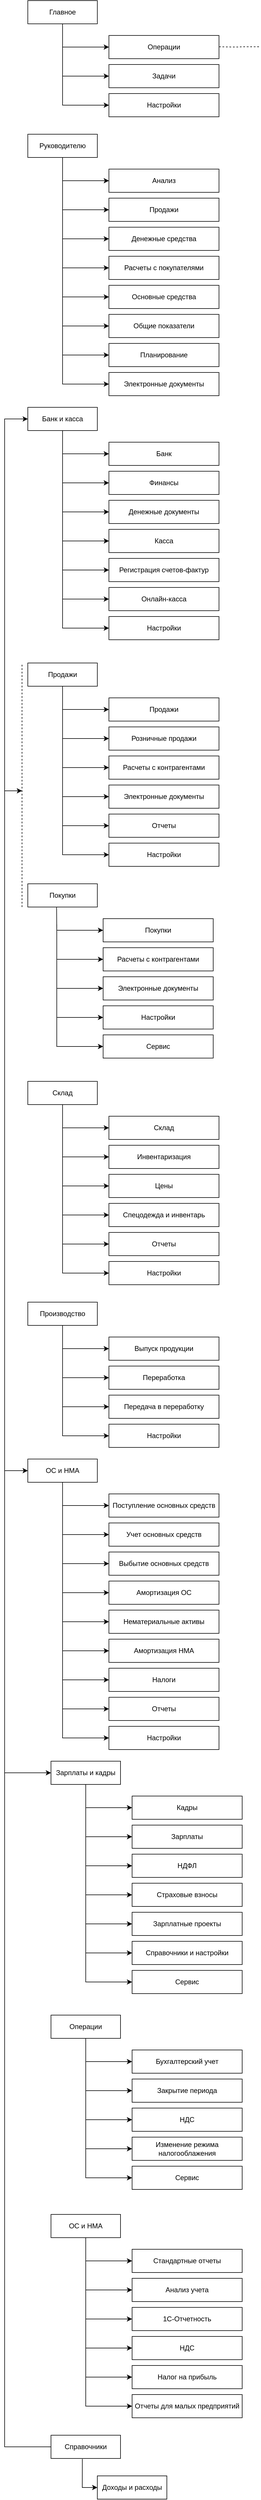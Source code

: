 <mxfile version="18.1.3" type="github"><diagram id="8ZkqR9EWuFqyNYvqK0VV" name="Page-1"><mxGraphModel dx="2249" dy="780" grid="1" gridSize="10" guides="1" tooltips="1" connect="1" arrows="1" fold="1" page="1" pageScale="1" pageWidth="827" pageHeight="1169" background="none" math="0" shadow="0"><root><mxCell id="0"/><mxCell id="1" parent="0"/><mxCell id="O_YKN4MGbLcvjd-okBJ1-4" value="Главное" style="rounded=0;whiteSpace=wrap;html=1;" vertex="1" parent="1"><mxGeometry x="40" y="40" width="120" height="40" as="geometry"/></mxCell><mxCell id="O_YKN4MGbLcvjd-okBJ1-5" value="Операции" style="rounded=0;whiteSpace=wrap;html=1;" vertex="1" parent="1"><mxGeometry x="180" y="100" width="190" height="40" as="geometry"/></mxCell><mxCell id="O_YKN4MGbLcvjd-okBJ1-6" value="" style="endArrow=classic;html=1;rounded=0;exitX=0.5;exitY=1;exitDx=0;exitDy=0;entryX=0;entryY=0.5;entryDx=0;entryDy=0;" edge="1" parent="1" source="O_YKN4MGbLcvjd-okBJ1-4" target="O_YKN4MGbLcvjd-okBJ1-5"><mxGeometry width="50" height="50" relative="1" as="geometry"><mxPoint x="60" y="150" as="sourcePoint"/><mxPoint x="110" y="100" as="targetPoint"/><Array as="points"><mxPoint x="100" y="120"/></Array></mxGeometry></mxCell><mxCell id="O_YKN4MGbLcvjd-okBJ1-7" value="Задачи" style="rounded=0;whiteSpace=wrap;html=1;" vertex="1" parent="1"><mxGeometry x="180" y="150" width="190" height="40" as="geometry"/></mxCell><mxCell id="O_YKN4MGbLcvjd-okBJ1-8" value="" style="endArrow=classic;html=1;rounded=0;entryX=0;entryY=0.5;entryDx=0;entryDy=0;" edge="1" parent="1" target="O_YKN4MGbLcvjd-okBJ1-7"><mxGeometry width="50" height="50" relative="1" as="geometry"><mxPoint x="100" y="110" as="sourcePoint"/><mxPoint x="110" y="150" as="targetPoint"/><Array as="points"><mxPoint x="100" y="170"/></Array></mxGeometry></mxCell><mxCell id="O_YKN4MGbLcvjd-okBJ1-11" value="Настройки" style="rounded=0;whiteSpace=wrap;html=1;" vertex="1" parent="1"><mxGeometry x="180" y="200" width="190" height="40" as="geometry"/></mxCell><mxCell id="O_YKN4MGbLcvjd-okBJ1-12" value="" style="endArrow=classic;html=1;rounded=0;entryX=0;entryY=0.5;entryDx=0;entryDy=0;" edge="1" parent="1" target="O_YKN4MGbLcvjd-okBJ1-11"><mxGeometry width="50" height="50" relative="1" as="geometry"><mxPoint x="100" y="170" as="sourcePoint"/><mxPoint x="110" y="210" as="targetPoint"/><Array as="points"><mxPoint x="100" y="220"/></Array></mxGeometry></mxCell><mxCell id="O_YKN4MGbLcvjd-okBJ1-31" value="Руководителю" style="rounded=0;whiteSpace=wrap;html=1;" vertex="1" parent="1"><mxGeometry x="40" y="270" width="120" height="40" as="geometry"/></mxCell><mxCell id="O_YKN4MGbLcvjd-okBJ1-32" value="Анализ" style="rounded=0;whiteSpace=wrap;html=1;" vertex="1" parent="1"><mxGeometry x="180" y="330" width="190" height="40" as="geometry"/></mxCell><mxCell id="O_YKN4MGbLcvjd-okBJ1-33" value="" style="endArrow=classic;html=1;rounded=0;exitX=0.5;exitY=1;exitDx=0;exitDy=0;entryX=0;entryY=0.5;entryDx=0;entryDy=0;" edge="1" parent="1" source="O_YKN4MGbLcvjd-okBJ1-31" target="O_YKN4MGbLcvjd-okBJ1-32"><mxGeometry width="50" height="50" relative="1" as="geometry"><mxPoint x="60" y="380" as="sourcePoint"/><mxPoint x="110" y="330" as="targetPoint"/><Array as="points"><mxPoint x="100" y="350"/></Array></mxGeometry></mxCell><mxCell id="O_YKN4MGbLcvjd-okBJ1-34" value="Продажи" style="rounded=0;whiteSpace=wrap;html=1;" vertex="1" parent="1"><mxGeometry x="180" y="380" width="190" height="40" as="geometry"/></mxCell><mxCell id="O_YKN4MGbLcvjd-okBJ1-35" value="" style="endArrow=classic;html=1;rounded=0;entryX=0;entryY=0.5;entryDx=0;entryDy=0;" edge="1" parent="1" target="O_YKN4MGbLcvjd-okBJ1-34"><mxGeometry width="50" height="50" relative="1" as="geometry"><mxPoint x="100" y="340" as="sourcePoint"/><mxPoint x="110" y="380" as="targetPoint"/><Array as="points"><mxPoint x="100" y="400"/></Array></mxGeometry></mxCell><mxCell id="O_YKN4MGbLcvjd-okBJ1-36" value="Денежные средства" style="rounded=0;whiteSpace=wrap;html=1;" vertex="1" parent="1"><mxGeometry x="180" y="430" width="190" height="40" as="geometry"/></mxCell><mxCell id="O_YKN4MGbLcvjd-okBJ1-37" value="" style="endArrow=classic;html=1;rounded=0;entryX=0;entryY=0.5;entryDx=0;entryDy=0;" edge="1" parent="1" target="O_YKN4MGbLcvjd-okBJ1-36"><mxGeometry width="50" height="50" relative="1" as="geometry"><mxPoint x="100" y="400" as="sourcePoint"/><mxPoint x="110" y="440" as="targetPoint"/><Array as="points"><mxPoint x="100" y="450"/></Array></mxGeometry></mxCell><mxCell id="O_YKN4MGbLcvjd-okBJ1-38" value="Расчеты с покупателями" style="rounded=0;whiteSpace=wrap;html=1;" vertex="1" parent="1"><mxGeometry x="180" y="480" width="190" height="40" as="geometry"/></mxCell><mxCell id="O_YKN4MGbLcvjd-okBJ1-39" value="" style="endArrow=classic;html=1;rounded=0;entryX=0;entryY=0.5;entryDx=0;entryDy=0;" edge="1" parent="1" target="O_YKN4MGbLcvjd-okBJ1-38"><mxGeometry width="50" height="50" relative="1" as="geometry"><mxPoint x="100" y="450" as="sourcePoint"/><mxPoint x="110" y="490" as="targetPoint"/><Array as="points"><mxPoint x="100" y="500"/></Array></mxGeometry></mxCell><mxCell id="O_YKN4MGbLcvjd-okBJ1-40" value="Основные средства" style="rounded=0;whiteSpace=wrap;html=1;" vertex="1" parent="1"><mxGeometry x="180" y="530" width="190" height="40" as="geometry"/></mxCell><mxCell id="O_YKN4MGbLcvjd-okBJ1-41" value="" style="endArrow=classic;html=1;rounded=0;entryX=0;entryY=0.5;entryDx=0;entryDy=0;" edge="1" parent="1" target="O_YKN4MGbLcvjd-okBJ1-40"><mxGeometry width="50" height="50" relative="1" as="geometry"><mxPoint x="100" y="500" as="sourcePoint"/><mxPoint x="110" y="540" as="targetPoint"/><Array as="points"><mxPoint x="100" y="550"/></Array></mxGeometry></mxCell><mxCell id="O_YKN4MGbLcvjd-okBJ1-42" value="Общие показатели" style="rounded=0;whiteSpace=wrap;html=1;" vertex="1" parent="1"><mxGeometry x="180" y="580" width="190" height="40" as="geometry"/></mxCell><mxCell id="O_YKN4MGbLcvjd-okBJ1-43" value="" style="endArrow=classic;html=1;rounded=0;entryX=0;entryY=0.5;entryDx=0;entryDy=0;" edge="1" parent="1" target="O_YKN4MGbLcvjd-okBJ1-42"><mxGeometry width="50" height="50" relative="1" as="geometry"><mxPoint x="100" y="550" as="sourcePoint"/><mxPoint x="110" y="590" as="targetPoint"/><Array as="points"><mxPoint x="100" y="600"/></Array></mxGeometry></mxCell><mxCell id="O_YKN4MGbLcvjd-okBJ1-45" value="Планирование" style="rounded=0;whiteSpace=wrap;html=1;" vertex="1" parent="1"><mxGeometry x="180" y="630" width="190" height="40" as="geometry"/></mxCell><mxCell id="O_YKN4MGbLcvjd-okBJ1-46" value="" style="endArrow=classic;html=1;rounded=0;entryX=0;entryY=0.5;entryDx=0;entryDy=0;" edge="1" parent="1" target="O_YKN4MGbLcvjd-okBJ1-45"><mxGeometry width="50" height="50" relative="1" as="geometry"><mxPoint x="100" y="600" as="sourcePoint"/><mxPoint x="110" y="640" as="targetPoint"/><Array as="points"><mxPoint x="100" y="650"/></Array></mxGeometry></mxCell><mxCell id="O_YKN4MGbLcvjd-okBJ1-47" value="Электронные документы" style="rounded=0;whiteSpace=wrap;html=1;" vertex="1" parent="1"><mxGeometry x="180" y="680" width="190" height="40" as="geometry"/></mxCell><mxCell id="O_YKN4MGbLcvjd-okBJ1-48" value="" style="endArrow=classic;html=1;rounded=0;entryX=0;entryY=0.5;entryDx=0;entryDy=0;" edge="1" parent="1" target="O_YKN4MGbLcvjd-okBJ1-47"><mxGeometry width="50" height="50" relative="1" as="geometry"><mxPoint x="100" y="650" as="sourcePoint"/><mxPoint x="110" y="690" as="targetPoint"/><Array as="points"><mxPoint x="100" y="700"/></Array></mxGeometry></mxCell><mxCell id="O_YKN4MGbLcvjd-okBJ1-49" value="Банк и касса" style="rounded=0;whiteSpace=wrap;html=1;" vertex="1" parent="1"><mxGeometry x="40" y="740" width="120" height="40" as="geometry"/></mxCell><mxCell id="O_YKN4MGbLcvjd-okBJ1-50" value="Банк" style="rounded=0;whiteSpace=wrap;html=1;" vertex="1" parent="1"><mxGeometry x="180" y="800" width="190" height="40" as="geometry"/></mxCell><mxCell id="O_YKN4MGbLcvjd-okBJ1-51" value="" style="endArrow=classic;html=1;rounded=0;exitX=0.5;exitY=1;exitDx=0;exitDy=0;entryX=0;entryY=0.5;entryDx=0;entryDy=0;" edge="1" parent="1" source="O_YKN4MGbLcvjd-okBJ1-49" target="O_YKN4MGbLcvjd-okBJ1-50"><mxGeometry width="50" height="50" relative="1" as="geometry"><mxPoint x="60" y="850" as="sourcePoint"/><mxPoint x="110" y="800" as="targetPoint"/><Array as="points"><mxPoint x="100" y="820"/></Array></mxGeometry></mxCell><mxCell id="O_YKN4MGbLcvjd-okBJ1-52" value="Финансы" style="rounded=0;whiteSpace=wrap;html=1;" vertex="1" parent="1"><mxGeometry x="180" y="850" width="190" height="40" as="geometry"/></mxCell><mxCell id="O_YKN4MGbLcvjd-okBJ1-53" value="" style="endArrow=classic;html=1;rounded=0;entryX=0;entryY=0.5;entryDx=0;entryDy=0;" edge="1" parent="1" target="O_YKN4MGbLcvjd-okBJ1-52"><mxGeometry width="50" height="50" relative="1" as="geometry"><mxPoint x="100" y="810" as="sourcePoint"/><mxPoint x="110" y="850" as="targetPoint"/><Array as="points"><mxPoint x="100" y="870"/></Array></mxGeometry></mxCell><mxCell id="O_YKN4MGbLcvjd-okBJ1-54" value="Денежные документы" style="rounded=0;whiteSpace=wrap;html=1;" vertex="1" parent="1"><mxGeometry x="180" y="900" width="190" height="40" as="geometry"/></mxCell><mxCell id="O_YKN4MGbLcvjd-okBJ1-55" value="" style="endArrow=classic;html=1;rounded=0;entryX=0;entryY=0.5;entryDx=0;entryDy=0;" edge="1" parent="1" target="O_YKN4MGbLcvjd-okBJ1-54"><mxGeometry width="50" height="50" relative="1" as="geometry"><mxPoint x="100" y="870" as="sourcePoint"/><mxPoint x="110" y="910" as="targetPoint"/><Array as="points"><mxPoint x="100" y="920"/></Array></mxGeometry></mxCell><mxCell id="O_YKN4MGbLcvjd-okBJ1-56" value="Касса" style="rounded=0;whiteSpace=wrap;html=1;" vertex="1" parent="1"><mxGeometry x="180" y="950" width="190" height="40" as="geometry"/></mxCell><mxCell id="O_YKN4MGbLcvjd-okBJ1-57" value="" style="endArrow=classic;html=1;rounded=0;entryX=0;entryY=0.5;entryDx=0;entryDy=0;" edge="1" parent="1" target="O_YKN4MGbLcvjd-okBJ1-56"><mxGeometry width="50" height="50" relative="1" as="geometry"><mxPoint x="100" y="920" as="sourcePoint"/><mxPoint x="110" y="960" as="targetPoint"/><Array as="points"><mxPoint x="100" y="970"/></Array></mxGeometry></mxCell><mxCell id="O_YKN4MGbLcvjd-okBJ1-58" value="Регистрация счетов-фактур" style="rounded=0;whiteSpace=wrap;html=1;" vertex="1" parent="1"><mxGeometry x="180" y="1000" width="190" height="40" as="geometry"/></mxCell><mxCell id="O_YKN4MGbLcvjd-okBJ1-59" value="" style="endArrow=classic;html=1;rounded=0;entryX=0;entryY=0.5;entryDx=0;entryDy=0;" edge="1" parent="1" target="O_YKN4MGbLcvjd-okBJ1-58"><mxGeometry width="50" height="50" relative="1" as="geometry"><mxPoint x="100" y="970" as="sourcePoint"/><mxPoint x="110" y="1010" as="targetPoint"/><Array as="points"><mxPoint x="100" y="1020"/></Array></mxGeometry></mxCell><mxCell id="O_YKN4MGbLcvjd-okBJ1-60" value="Онлайн-касса" style="rounded=0;whiteSpace=wrap;html=1;" vertex="1" parent="1"><mxGeometry x="180" y="1050" width="190" height="40" as="geometry"/></mxCell><mxCell id="O_YKN4MGbLcvjd-okBJ1-61" value="" style="endArrow=classic;html=1;rounded=0;entryX=0;entryY=0.5;entryDx=0;entryDy=0;" edge="1" parent="1" target="O_YKN4MGbLcvjd-okBJ1-60"><mxGeometry width="50" height="50" relative="1" as="geometry"><mxPoint x="100" y="1020" as="sourcePoint"/><mxPoint x="110" y="1060" as="targetPoint"/><Array as="points"><mxPoint x="100" y="1070"/></Array></mxGeometry></mxCell><mxCell id="O_YKN4MGbLcvjd-okBJ1-62" value="Настройки" style="rounded=0;whiteSpace=wrap;html=1;" vertex="1" parent="1"><mxGeometry x="180" y="1100" width="190" height="40" as="geometry"/></mxCell><mxCell id="O_YKN4MGbLcvjd-okBJ1-63" value="" style="endArrow=classic;html=1;rounded=0;entryX=0;entryY=0.5;entryDx=0;entryDy=0;" edge="1" parent="1" target="O_YKN4MGbLcvjd-okBJ1-62"><mxGeometry width="50" height="50" relative="1" as="geometry"><mxPoint x="100" y="1070" as="sourcePoint"/><mxPoint x="110" y="1110" as="targetPoint"/><Array as="points"><mxPoint x="100" y="1120"/></Array></mxGeometry></mxCell><mxCell id="O_YKN4MGbLcvjd-okBJ1-64" value="Продажи" style="rounded=0;whiteSpace=wrap;html=1;" vertex="1" parent="1"><mxGeometry x="40" y="1180" width="120" height="40" as="geometry"/></mxCell><mxCell id="O_YKN4MGbLcvjd-okBJ1-65" value="Продажи" style="rounded=0;whiteSpace=wrap;html=1;" vertex="1" parent="1"><mxGeometry x="180" y="1240" width="190" height="40" as="geometry"/></mxCell><mxCell id="O_YKN4MGbLcvjd-okBJ1-66" value="" style="endArrow=classic;html=1;rounded=0;exitX=0.5;exitY=1;exitDx=0;exitDy=0;entryX=0;entryY=0.5;entryDx=0;entryDy=0;" edge="1" parent="1" source="O_YKN4MGbLcvjd-okBJ1-64" target="O_YKN4MGbLcvjd-okBJ1-65"><mxGeometry width="50" height="50" relative="1" as="geometry"><mxPoint x="80" y="1290" as="sourcePoint"/><mxPoint x="130" y="1240" as="targetPoint"/><Array as="points"><mxPoint x="100" y="1260"/></Array></mxGeometry></mxCell><mxCell id="O_YKN4MGbLcvjd-okBJ1-67" value="Розничные продажи" style="rounded=0;whiteSpace=wrap;html=1;" vertex="1" parent="1"><mxGeometry x="180" y="1290" width="190" height="40" as="geometry"/></mxCell><mxCell id="O_YKN4MGbLcvjd-okBJ1-68" value="" style="endArrow=classic;html=1;rounded=0;entryX=0;entryY=0.5;entryDx=0;entryDy=0;" edge="1" parent="1" target="O_YKN4MGbLcvjd-okBJ1-67"><mxGeometry width="50" height="50" relative="1" as="geometry"><mxPoint x="100" y="1250" as="sourcePoint"/><mxPoint x="110" y="1290" as="targetPoint"/><Array as="points"><mxPoint x="100" y="1310"/></Array></mxGeometry></mxCell><mxCell id="O_YKN4MGbLcvjd-okBJ1-69" value="Расчеты с контрагентами" style="rounded=0;whiteSpace=wrap;html=1;" vertex="1" parent="1"><mxGeometry x="180" y="1340" width="190" height="40" as="geometry"/></mxCell><mxCell id="O_YKN4MGbLcvjd-okBJ1-70" value="" style="endArrow=classic;html=1;rounded=0;entryX=0;entryY=0.5;entryDx=0;entryDy=0;" edge="1" parent="1" target="O_YKN4MGbLcvjd-okBJ1-69"><mxGeometry width="50" height="50" relative="1" as="geometry"><mxPoint x="100" y="1310" as="sourcePoint"/><mxPoint x="110" y="1350" as="targetPoint"/><Array as="points"><mxPoint x="100" y="1360"/></Array></mxGeometry></mxCell><mxCell id="O_YKN4MGbLcvjd-okBJ1-71" value="Электронные документы" style="rounded=0;whiteSpace=wrap;html=1;" vertex="1" parent="1"><mxGeometry x="180" y="1390" width="190" height="40" as="geometry"/></mxCell><mxCell id="O_YKN4MGbLcvjd-okBJ1-72" value="" style="endArrow=classic;html=1;rounded=0;entryX=0;entryY=0.5;entryDx=0;entryDy=0;" edge="1" parent="1" target="O_YKN4MGbLcvjd-okBJ1-71"><mxGeometry width="50" height="50" relative="1" as="geometry"><mxPoint x="100" y="1360" as="sourcePoint"/><mxPoint x="110" y="1400" as="targetPoint"/><Array as="points"><mxPoint x="100" y="1410"/></Array></mxGeometry></mxCell><mxCell id="O_YKN4MGbLcvjd-okBJ1-73" value="Отчеты" style="rounded=0;whiteSpace=wrap;html=1;" vertex="1" parent="1"><mxGeometry x="180" y="1440" width="190" height="40" as="geometry"/></mxCell><mxCell id="O_YKN4MGbLcvjd-okBJ1-74" value="" style="endArrow=classic;html=1;rounded=0;entryX=0;entryY=0.5;entryDx=0;entryDy=0;" edge="1" parent="1" target="O_YKN4MGbLcvjd-okBJ1-73"><mxGeometry width="50" height="50" relative="1" as="geometry"><mxPoint x="100" y="1410" as="sourcePoint"/><mxPoint x="110" y="1450" as="targetPoint"/><Array as="points"><mxPoint x="100" y="1460"/></Array></mxGeometry></mxCell><mxCell id="O_YKN4MGbLcvjd-okBJ1-75" value="Настройки" style="rounded=0;whiteSpace=wrap;html=1;" vertex="1" parent="1"><mxGeometry x="180" y="1490" width="190" height="40" as="geometry"/></mxCell><mxCell id="O_YKN4MGbLcvjd-okBJ1-76" value="" style="endArrow=classic;html=1;rounded=0;entryX=0;entryY=0.5;entryDx=0;entryDy=0;" edge="1" parent="1" target="O_YKN4MGbLcvjd-okBJ1-75"><mxGeometry width="50" height="50" relative="1" as="geometry"><mxPoint x="100" y="1460" as="sourcePoint"/><mxPoint x="110" y="1500" as="targetPoint"/><Array as="points"><mxPoint x="100" y="1510"/></Array></mxGeometry></mxCell><mxCell id="O_YKN4MGbLcvjd-okBJ1-79" value="Покупки" style="rounded=0;whiteSpace=wrap;html=1;" vertex="1" parent="1"><mxGeometry x="40" y="1560" width="120" height="40" as="geometry"/></mxCell><mxCell id="O_YKN4MGbLcvjd-okBJ1-80" value="Покупки" style="rounded=0;whiteSpace=wrap;html=1;" vertex="1" parent="1"><mxGeometry x="170" y="1620" width="190" height="40" as="geometry"/></mxCell><mxCell id="O_YKN4MGbLcvjd-okBJ1-81" value="" style="endArrow=classic;html=1;rounded=0;exitX=0.414;exitY=1.017;exitDx=0;exitDy=0;entryX=0;entryY=0.5;entryDx=0;entryDy=0;exitPerimeter=0;" edge="1" parent="1" source="O_YKN4MGbLcvjd-okBJ1-79" target="O_YKN4MGbLcvjd-okBJ1-80"><mxGeometry width="50" height="50" relative="1" as="geometry"><mxPoint x="90" y="1670" as="sourcePoint"/><mxPoint x="140" y="1620" as="targetPoint"/><Array as="points"><mxPoint x="90" y="1640"/></Array></mxGeometry></mxCell><mxCell id="O_YKN4MGbLcvjd-okBJ1-82" value="Расчеты с контрагентами" style="rounded=0;whiteSpace=wrap;html=1;" vertex="1" parent="1"><mxGeometry x="170" y="1670" width="190" height="40" as="geometry"/></mxCell><mxCell id="O_YKN4MGbLcvjd-okBJ1-83" value="" style="endArrow=classic;html=1;rounded=0;entryX=0;entryY=0.5;entryDx=0;entryDy=0;" edge="1" parent="1" target="O_YKN4MGbLcvjd-okBJ1-82"><mxGeometry width="50" height="50" relative="1" as="geometry"><mxPoint x="90" y="1630" as="sourcePoint"/><mxPoint x="100" y="1670" as="targetPoint"/><Array as="points"><mxPoint x="90" y="1690"/></Array></mxGeometry></mxCell><mxCell id="O_YKN4MGbLcvjd-okBJ1-84" value="Электронные документы" style="rounded=0;whiteSpace=wrap;html=1;" vertex="1" parent="1"><mxGeometry x="170" y="1720" width="190" height="40" as="geometry"/></mxCell><mxCell id="O_YKN4MGbLcvjd-okBJ1-85" value="" style="endArrow=classic;html=1;rounded=0;entryX=0;entryY=0.5;entryDx=0;entryDy=0;" edge="1" parent="1" target="O_YKN4MGbLcvjd-okBJ1-84"><mxGeometry width="50" height="50" relative="1" as="geometry"><mxPoint x="90" y="1690" as="sourcePoint"/><mxPoint x="100" y="1730" as="targetPoint"/><Array as="points"><mxPoint x="90" y="1740"/></Array></mxGeometry></mxCell><mxCell id="O_YKN4MGbLcvjd-okBJ1-86" value="Настройки" style="rounded=0;whiteSpace=wrap;html=1;" vertex="1" parent="1"><mxGeometry x="170" y="1770" width="190" height="40" as="geometry"/></mxCell><mxCell id="O_YKN4MGbLcvjd-okBJ1-87" value="" style="endArrow=classic;html=1;rounded=0;entryX=0;entryY=0.5;entryDx=0;entryDy=0;" edge="1" parent="1" target="O_YKN4MGbLcvjd-okBJ1-86"><mxGeometry width="50" height="50" relative="1" as="geometry"><mxPoint x="90" y="1740" as="sourcePoint"/><mxPoint x="100" y="1780" as="targetPoint"/><Array as="points"><mxPoint x="90" y="1790"/></Array></mxGeometry></mxCell><mxCell id="O_YKN4MGbLcvjd-okBJ1-88" value="Сервис" style="rounded=0;whiteSpace=wrap;html=1;" vertex="1" parent="1"><mxGeometry x="170" y="1820" width="190" height="40" as="geometry"/></mxCell><mxCell id="O_YKN4MGbLcvjd-okBJ1-89" value="" style="endArrow=classic;html=1;rounded=0;entryX=0;entryY=0.5;entryDx=0;entryDy=0;" edge="1" parent="1"><mxGeometry width="50" height="50" relative="1" as="geometry"><mxPoint x="90" y="1790" as="sourcePoint"/><mxPoint x="170" y="1840" as="targetPoint"/><Array as="points"><mxPoint x="90" y="1840"/></Array></mxGeometry></mxCell><mxCell id="O_YKN4MGbLcvjd-okBJ1-90" value="Склад" style="rounded=0;whiteSpace=wrap;html=1;" vertex="1" parent="1"><mxGeometry x="40" y="1900" width="120" height="40" as="geometry"/></mxCell><mxCell id="O_YKN4MGbLcvjd-okBJ1-91" value="Склад" style="rounded=0;whiteSpace=wrap;html=1;" vertex="1" parent="1"><mxGeometry x="180" y="1960" width="190" height="40" as="geometry"/></mxCell><mxCell id="O_YKN4MGbLcvjd-okBJ1-92" value="" style="endArrow=classic;html=1;rounded=0;exitX=0.5;exitY=1;exitDx=0;exitDy=0;entryX=0;entryY=0.5;entryDx=0;entryDy=0;" edge="1" parent="1" source="O_YKN4MGbLcvjd-okBJ1-90" target="O_YKN4MGbLcvjd-okBJ1-91"><mxGeometry width="50" height="50" relative="1" as="geometry"><mxPoint x="60" y="2010" as="sourcePoint"/><mxPoint x="110" y="1960" as="targetPoint"/><Array as="points"><mxPoint x="100" y="1980"/></Array></mxGeometry></mxCell><mxCell id="O_YKN4MGbLcvjd-okBJ1-93" value="&lt;div&gt;Инвентаризация&lt;/div&gt;" style="rounded=0;whiteSpace=wrap;html=1;" vertex="1" parent="1"><mxGeometry x="180" y="2010" width="190" height="40" as="geometry"/></mxCell><mxCell id="O_YKN4MGbLcvjd-okBJ1-94" value="" style="endArrow=classic;html=1;rounded=0;entryX=0;entryY=0.5;entryDx=0;entryDy=0;" edge="1" parent="1" target="O_YKN4MGbLcvjd-okBJ1-93"><mxGeometry width="50" height="50" relative="1" as="geometry"><mxPoint x="100" y="1970" as="sourcePoint"/><mxPoint x="110" y="2010" as="targetPoint"/><Array as="points"><mxPoint x="100" y="2030"/></Array></mxGeometry></mxCell><mxCell id="O_YKN4MGbLcvjd-okBJ1-95" value="Цены" style="rounded=0;whiteSpace=wrap;html=1;" vertex="1" parent="1"><mxGeometry x="180" y="2060" width="190" height="40" as="geometry"/></mxCell><mxCell id="O_YKN4MGbLcvjd-okBJ1-96" value="" style="endArrow=classic;html=1;rounded=0;entryX=0;entryY=0.5;entryDx=0;entryDy=0;" edge="1" parent="1" target="O_YKN4MGbLcvjd-okBJ1-95"><mxGeometry width="50" height="50" relative="1" as="geometry"><mxPoint x="100" y="2030" as="sourcePoint"/><mxPoint x="110" y="2070" as="targetPoint"/><Array as="points"><mxPoint x="100" y="2080"/></Array></mxGeometry></mxCell><mxCell id="O_YKN4MGbLcvjd-okBJ1-97" value="Спецодежда и инвентарь" style="rounded=0;whiteSpace=wrap;html=1;" vertex="1" parent="1"><mxGeometry x="180" y="2110" width="190" height="40" as="geometry"/></mxCell><mxCell id="O_YKN4MGbLcvjd-okBJ1-98" value="" style="endArrow=classic;html=1;rounded=0;entryX=0;entryY=0.5;entryDx=0;entryDy=0;" edge="1" parent="1" target="O_YKN4MGbLcvjd-okBJ1-97"><mxGeometry width="50" height="50" relative="1" as="geometry"><mxPoint x="100" y="2080" as="sourcePoint"/><mxPoint x="110" y="2120" as="targetPoint"/><Array as="points"><mxPoint x="100" y="2130"/></Array></mxGeometry></mxCell><mxCell id="O_YKN4MGbLcvjd-okBJ1-99" value="Отчеты" style="rounded=0;whiteSpace=wrap;html=1;" vertex="1" parent="1"><mxGeometry x="180" y="2160" width="190" height="40" as="geometry"/></mxCell><mxCell id="O_YKN4MGbLcvjd-okBJ1-100" value="" style="endArrow=classic;html=1;rounded=0;entryX=0;entryY=0.5;entryDx=0;entryDy=0;" edge="1" parent="1" target="O_YKN4MGbLcvjd-okBJ1-99"><mxGeometry width="50" height="50" relative="1" as="geometry"><mxPoint x="100" y="2130" as="sourcePoint"/><mxPoint x="110" y="2170" as="targetPoint"/><Array as="points"><mxPoint x="100" y="2180"/></Array></mxGeometry></mxCell><mxCell id="O_YKN4MGbLcvjd-okBJ1-101" value="Настройки" style="rounded=0;whiteSpace=wrap;html=1;" vertex="1" parent="1"><mxGeometry x="180" y="2210" width="190" height="40" as="geometry"/></mxCell><mxCell id="O_YKN4MGbLcvjd-okBJ1-102" value="" style="endArrow=classic;html=1;rounded=0;entryX=0;entryY=0.5;entryDx=0;entryDy=0;" edge="1" parent="1" target="O_YKN4MGbLcvjd-okBJ1-101"><mxGeometry width="50" height="50" relative="1" as="geometry"><mxPoint x="100" y="2180" as="sourcePoint"/><mxPoint x="110" y="2220" as="targetPoint"/><Array as="points"><mxPoint x="100" y="2230"/></Array></mxGeometry></mxCell><mxCell id="O_YKN4MGbLcvjd-okBJ1-103" value="Производство" style="rounded=0;whiteSpace=wrap;html=1;" vertex="1" parent="1"><mxGeometry x="40" y="2280" width="120" height="40" as="geometry"/></mxCell><mxCell id="O_YKN4MGbLcvjd-okBJ1-104" value="Выпуск продукции" style="rounded=0;whiteSpace=wrap;html=1;" vertex="1" parent="1"><mxGeometry x="180" y="2340" width="190" height="40" as="geometry"/></mxCell><mxCell id="O_YKN4MGbLcvjd-okBJ1-105" value="" style="endArrow=classic;html=1;rounded=0;exitX=0.5;exitY=1;exitDx=0;exitDy=0;entryX=0;entryY=0.5;entryDx=0;entryDy=0;" edge="1" parent="1" source="O_YKN4MGbLcvjd-okBJ1-103" target="O_YKN4MGbLcvjd-okBJ1-104"><mxGeometry width="50" height="50" relative="1" as="geometry"><mxPoint x="60" y="2390" as="sourcePoint"/><mxPoint x="110" y="2340" as="targetPoint"/><Array as="points"><mxPoint x="100" y="2360"/></Array></mxGeometry></mxCell><mxCell id="O_YKN4MGbLcvjd-okBJ1-106" value="Переработка" style="rounded=0;whiteSpace=wrap;html=1;" vertex="1" parent="1"><mxGeometry x="180" y="2390" width="190" height="40" as="geometry"/></mxCell><mxCell id="O_YKN4MGbLcvjd-okBJ1-107" value="" style="endArrow=classic;html=1;rounded=0;entryX=0;entryY=0.5;entryDx=0;entryDy=0;" edge="1" parent="1" target="O_YKN4MGbLcvjd-okBJ1-106"><mxGeometry width="50" height="50" relative="1" as="geometry"><mxPoint x="100" y="2350" as="sourcePoint"/><mxPoint x="110" y="2390" as="targetPoint"/><Array as="points"><mxPoint x="100" y="2410"/></Array></mxGeometry></mxCell><mxCell id="O_YKN4MGbLcvjd-okBJ1-108" value="Передача в переработку" style="rounded=0;whiteSpace=wrap;html=1;" vertex="1" parent="1"><mxGeometry x="180" y="2440" width="190" height="40" as="geometry"/></mxCell><mxCell id="O_YKN4MGbLcvjd-okBJ1-109" value="" style="endArrow=classic;html=1;rounded=0;entryX=0;entryY=0.5;entryDx=0;entryDy=0;" edge="1" parent="1" target="O_YKN4MGbLcvjd-okBJ1-108"><mxGeometry width="50" height="50" relative="1" as="geometry"><mxPoint x="100" y="2410" as="sourcePoint"/><mxPoint x="110" y="2450" as="targetPoint"/><Array as="points"><mxPoint x="100" y="2460"/></Array></mxGeometry></mxCell><mxCell id="O_YKN4MGbLcvjd-okBJ1-110" value="Настройки" style="rounded=0;whiteSpace=wrap;html=1;" vertex="1" parent="1"><mxGeometry x="180" y="2490" width="190" height="40" as="geometry"/></mxCell><mxCell id="O_YKN4MGbLcvjd-okBJ1-111" value="" style="endArrow=classic;html=1;rounded=0;entryX=0;entryY=0.5;entryDx=0;entryDy=0;" edge="1" parent="1" target="O_YKN4MGbLcvjd-okBJ1-110"><mxGeometry width="50" height="50" relative="1" as="geometry"><mxPoint x="100" y="2460" as="sourcePoint"/><mxPoint x="110" y="2500" as="targetPoint"/><Array as="points"><mxPoint x="100" y="2510"/></Array></mxGeometry></mxCell><mxCell id="O_YKN4MGbLcvjd-okBJ1-146" value="ОС и НМА" style="rounded=0;whiteSpace=wrap;html=1;" vertex="1" parent="1"><mxGeometry x="40" y="2550" width="120" height="40" as="geometry"/></mxCell><mxCell id="O_YKN4MGbLcvjd-okBJ1-147" value="Поступление основных средств" style="rounded=0;whiteSpace=wrap;html=1;" vertex="1" parent="1"><mxGeometry x="180" y="2610" width="190" height="40" as="geometry"/></mxCell><mxCell id="O_YKN4MGbLcvjd-okBJ1-148" value="" style="endArrow=classic;html=1;rounded=0;exitX=0.5;exitY=1;exitDx=0;exitDy=0;entryX=0;entryY=0.5;entryDx=0;entryDy=0;" edge="1" parent="1" source="O_YKN4MGbLcvjd-okBJ1-146" target="O_YKN4MGbLcvjd-okBJ1-147"><mxGeometry width="50" height="50" relative="1" as="geometry"><mxPoint x="60" y="2660" as="sourcePoint"/><mxPoint x="110" y="2610" as="targetPoint"/><Array as="points"><mxPoint x="100" y="2630"/></Array></mxGeometry></mxCell><mxCell id="O_YKN4MGbLcvjd-okBJ1-149" value="Учет основных средств" style="rounded=0;whiteSpace=wrap;html=1;" vertex="1" parent="1"><mxGeometry x="180" y="2660" width="190" height="40" as="geometry"/></mxCell><mxCell id="O_YKN4MGbLcvjd-okBJ1-150" value="" style="endArrow=classic;html=1;rounded=0;entryX=0;entryY=0.5;entryDx=0;entryDy=0;" edge="1" parent="1" target="O_YKN4MGbLcvjd-okBJ1-149"><mxGeometry width="50" height="50" relative="1" as="geometry"><mxPoint x="100" y="2620" as="sourcePoint"/><mxPoint x="110" y="2660" as="targetPoint"/><Array as="points"><mxPoint x="100" y="2680"/></Array></mxGeometry></mxCell><mxCell id="O_YKN4MGbLcvjd-okBJ1-151" value="Выбытие основных средств" style="rounded=0;whiteSpace=wrap;html=1;" vertex="1" parent="1"><mxGeometry x="180" y="2710" width="190" height="40" as="geometry"/></mxCell><mxCell id="O_YKN4MGbLcvjd-okBJ1-152" value="" style="endArrow=classic;html=1;rounded=0;entryX=0;entryY=0.5;entryDx=0;entryDy=0;" edge="1" parent="1" target="O_YKN4MGbLcvjd-okBJ1-151"><mxGeometry width="50" height="50" relative="1" as="geometry"><mxPoint x="100" y="2680" as="sourcePoint"/><mxPoint x="110" y="2720" as="targetPoint"/><Array as="points"><mxPoint x="100" y="2730"/></Array></mxGeometry></mxCell><mxCell id="O_YKN4MGbLcvjd-okBJ1-153" value="Амортизация ОС" style="rounded=0;whiteSpace=wrap;html=1;" vertex="1" parent="1"><mxGeometry x="180" y="2760" width="190" height="40" as="geometry"/></mxCell><mxCell id="O_YKN4MGbLcvjd-okBJ1-154" value="" style="endArrow=classic;html=1;rounded=0;entryX=0;entryY=0.5;entryDx=0;entryDy=0;" edge="1" parent="1" target="O_YKN4MGbLcvjd-okBJ1-153"><mxGeometry width="50" height="50" relative="1" as="geometry"><mxPoint x="100" y="2730" as="sourcePoint"/><mxPoint x="110" y="2770" as="targetPoint"/><Array as="points"><mxPoint x="100" y="2780"/></Array></mxGeometry></mxCell><mxCell id="O_YKN4MGbLcvjd-okBJ1-155" value="Нематериальные активы" style="rounded=0;whiteSpace=wrap;html=1;" vertex="1" parent="1"><mxGeometry x="180" y="2810" width="190" height="40" as="geometry"/></mxCell><mxCell id="O_YKN4MGbLcvjd-okBJ1-156" value="" style="endArrow=classic;html=1;rounded=0;entryX=0;entryY=0.5;entryDx=0;entryDy=0;" edge="1" parent="1" target="O_YKN4MGbLcvjd-okBJ1-155"><mxGeometry width="50" height="50" relative="1" as="geometry"><mxPoint x="100" y="2780" as="sourcePoint"/><mxPoint x="110" y="2820" as="targetPoint"/><Array as="points"><mxPoint x="100" y="2830"/></Array></mxGeometry></mxCell><mxCell id="O_YKN4MGbLcvjd-okBJ1-157" value="Амортизация НМА" style="rounded=0;whiteSpace=wrap;html=1;" vertex="1" parent="1"><mxGeometry x="180" y="2860" width="190" height="40" as="geometry"/></mxCell><mxCell id="O_YKN4MGbLcvjd-okBJ1-158" value="" style="endArrow=classic;html=1;rounded=0;entryX=0;entryY=0.5;entryDx=0;entryDy=0;" edge="1" parent="1" target="O_YKN4MGbLcvjd-okBJ1-157"><mxGeometry width="50" height="50" relative="1" as="geometry"><mxPoint x="100" y="2830" as="sourcePoint"/><mxPoint x="110" y="2870" as="targetPoint"/><Array as="points"><mxPoint x="100" y="2880"/></Array></mxGeometry></mxCell><mxCell id="O_YKN4MGbLcvjd-okBJ1-159" value="Налоги" style="rounded=0;whiteSpace=wrap;html=1;" vertex="1" parent="1"><mxGeometry x="180" y="2910" width="190" height="40" as="geometry"/></mxCell><mxCell id="O_YKN4MGbLcvjd-okBJ1-160" value="" style="endArrow=classic;html=1;rounded=0;entryX=0;entryY=0.5;entryDx=0;entryDy=0;" edge="1" parent="1" target="O_YKN4MGbLcvjd-okBJ1-159"><mxGeometry width="50" height="50" relative="1" as="geometry"><mxPoint x="100" y="2880" as="sourcePoint"/><mxPoint x="110" y="2920" as="targetPoint"/><Array as="points"><mxPoint x="100" y="2930"/></Array></mxGeometry></mxCell><mxCell id="O_YKN4MGbLcvjd-okBJ1-161" value="Отчеты" style="rounded=0;whiteSpace=wrap;html=1;" vertex="1" parent="1"><mxGeometry x="180" y="2960" width="190" height="40" as="geometry"/></mxCell><mxCell id="O_YKN4MGbLcvjd-okBJ1-162" value="" style="endArrow=classic;html=1;rounded=0;entryX=0;entryY=0.5;entryDx=0;entryDy=0;" edge="1" parent="1" target="O_YKN4MGbLcvjd-okBJ1-161"><mxGeometry width="50" height="50" relative="1" as="geometry"><mxPoint x="100" y="2930" as="sourcePoint"/><mxPoint x="110" y="2970" as="targetPoint"/><Array as="points"><mxPoint x="100" y="2980"/></Array></mxGeometry></mxCell><mxCell id="O_YKN4MGbLcvjd-okBJ1-163" value="Настройки" style="rounded=0;whiteSpace=wrap;html=1;" vertex="1" parent="1"><mxGeometry x="180" y="3010" width="190" height="40" as="geometry"/></mxCell><mxCell id="O_YKN4MGbLcvjd-okBJ1-164" value="" style="endArrow=classic;html=1;rounded=0;entryX=0;entryY=0.5;entryDx=0;entryDy=0;" edge="1" parent="1" target="O_YKN4MGbLcvjd-okBJ1-163"><mxGeometry width="50" height="50" relative="1" as="geometry"><mxPoint x="100" y="2980" as="sourcePoint"/><mxPoint x="110" y="3020" as="targetPoint"/><Array as="points"><mxPoint x="100" y="3030"/></Array></mxGeometry></mxCell><mxCell id="O_YKN4MGbLcvjd-okBJ1-165" value="Зарплаты и кадры" style="rounded=0;whiteSpace=wrap;html=1;" vertex="1" parent="1"><mxGeometry x="80" y="3070" width="120" height="40" as="geometry"/></mxCell><mxCell id="O_YKN4MGbLcvjd-okBJ1-166" value="Кадры" style="rounded=0;whiteSpace=wrap;html=1;" vertex="1" parent="1"><mxGeometry x="220" y="3130" width="190" height="40" as="geometry"/></mxCell><mxCell id="O_YKN4MGbLcvjd-okBJ1-167" value="" style="endArrow=classic;html=1;rounded=0;exitX=0.5;exitY=1;exitDx=0;exitDy=0;entryX=0;entryY=0.5;entryDx=0;entryDy=0;" edge="1" parent="1" source="O_YKN4MGbLcvjd-okBJ1-165" target="O_YKN4MGbLcvjd-okBJ1-166"><mxGeometry width="50" height="50" relative="1" as="geometry"><mxPoint x="100" y="3180" as="sourcePoint"/><mxPoint x="150" y="3130" as="targetPoint"/><Array as="points"><mxPoint x="140" y="3150"/></Array></mxGeometry></mxCell><mxCell id="O_YKN4MGbLcvjd-okBJ1-168" value="Зарплаты" style="rounded=0;whiteSpace=wrap;html=1;" vertex="1" parent="1"><mxGeometry x="220" y="3180" width="190" height="40" as="geometry"/></mxCell><mxCell id="O_YKN4MGbLcvjd-okBJ1-169" value="" style="endArrow=classic;html=1;rounded=0;entryX=0;entryY=0.5;entryDx=0;entryDy=0;" edge="1" parent="1" target="O_YKN4MGbLcvjd-okBJ1-168"><mxGeometry width="50" height="50" relative="1" as="geometry"><mxPoint x="140" y="3140" as="sourcePoint"/><mxPoint x="150" y="3180" as="targetPoint"/><Array as="points"><mxPoint x="140" y="3200"/></Array></mxGeometry></mxCell><mxCell id="O_YKN4MGbLcvjd-okBJ1-170" value="НДФЛ" style="rounded=0;whiteSpace=wrap;html=1;" vertex="1" parent="1"><mxGeometry x="220" y="3230" width="190" height="40" as="geometry"/></mxCell><mxCell id="O_YKN4MGbLcvjd-okBJ1-171" value="" style="endArrow=classic;html=1;rounded=0;entryX=0;entryY=0.5;entryDx=0;entryDy=0;" edge="1" parent="1" target="O_YKN4MGbLcvjd-okBJ1-170"><mxGeometry width="50" height="50" relative="1" as="geometry"><mxPoint x="140" y="3200" as="sourcePoint"/><mxPoint x="150" y="3240" as="targetPoint"/><Array as="points"><mxPoint x="140" y="3250"/></Array></mxGeometry></mxCell><mxCell id="O_YKN4MGbLcvjd-okBJ1-172" value="Страховые взносы" style="rounded=0;whiteSpace=wrap;html=1;" vertex="1" parent="1"><mxGeometry x="220" y="3280" width="190" height="40" as="geometry"/></mxCell><mxCell id="O_YKN4MGbLcvjd-okBJ1-173" value="" style="endArrow=classic;html=1;rounded=0;entryX=0;entryY=0.5;entryDx=0;entryDy=0;" edge="1" parent="1" target="O_YKN4MGbLcvjd-okBJ1-172"><mxGeometry width="50" height="50" relative="1" as="geometry"><mxPoint x="140" y="3250" as="sourcePoint"/><mxPoint x="150" y="3290" as="targetPoint"/><Array as="points"><mxPoint x="140" y="3300"/></Array></mxGeometry></mxCell><mxCell id="O_YKN4MGbLcvjd-okBJ1-174" value="Зарплатные проекты" style="rounded=0;whiteSpace=wrap;html=1;" vertex="1" parent="1"><mxGeometry x="220" y="3330" width="190" height="40" as="geometry"/></mxCell><mxCell id="O_YKN4MGbLcvjd-okBJ1-175" value="" style="endArrow=classic;html=1;rounded=0;entryX=0;entryY=0.5;entryDx=0;entryDy=0;" edge="1" parent="1" target="O_YKN4MGbLcvjd-okBJ1-174"><mxGeometry width="50" height="50" relative="1" as="geometry"><mxPoint x="140" y="3300" as="sourcePoint"/><mxPoint x="150" y="3340" as="targetPoint"/><Array as="points"><mxPoint x="140" y="3350"/></Array></mxGeometry></mxCell><mxCell id="O_YKN4MGbLcvjd-okBJ1-176" value="Справочники и настройки" style="rounded=0;whiteSpace=wrap;html=1;" vertex="1" parent="1"><mxGeometry x="220" y="3380" width="190" height="40" as="geometry"/></mxCell><mxCell id="O_YKN4MGbLcvjd-okBJ1-177" value="" style="endArrow=classic;html=1;rounded=0;entryX=0;entryY=0.5;entryDx=0;entryDy=0;" edge="1" parent="1" target="O_YKN4MGbLcvjd-okBJ1-176"><mxGeometry width="50" height="50" relative="1" as="geometry"><mxPoint x="140" y="3350" as="sourcePoint"/><mxPoint x="150" y="3390" as="targetPoint"/><Array as="points"><mxPoint x="140" y="3400"/></Array></mxGeometry></mxCell><mxCell id="O_YKN4MGbLcvjd-okBJ1-178" value="Сервис" style="rounded=0;whiteSpace=wrap;html=1;" vertex="1" parent="1"><mxGeometry x="220" y="3430" width="190" height="40" as="geometry"/></mxCell><mxCell id="O_YKN4MGbLcvjd-okBJ1-179" value="" style="endArrow=classic;html=1;rounded=0;entryX=0;entryY=0.5;entryDx=0;entryDy=0;" edge="1" parent="1" target="O_YKN4MGbLcvjd-okBJ1-178"><mxGeometry width="50" height="50" relative="1" as="geometry"><mxPoint x="140" y="3400" as="sourcePoint"/><mxPoint x="150" y="3440" as="targetPoint"/><Array as="points"><mxPoint x="140" y="3450"/></Array></mxGeometry></mxCell><mxCell id="O_YKN4MGbLcvjd-okBJ1-182" value="Операции" style="rounded=0;whiteSpace=wrap;html=1;" vertex="1" parent="1"><mxGeometry x="80" y="3507" width="120" height="40" as="geometry"/></mxCell><mxCell id="O_YKN4MGbLcvjd-okBJ1-183" value="Бухгалтерский учет" style="rounded=0;whiteSpace=wrap;html=1;" vertex="1" parent="1"><mxGeometry x="220" y="3567" width="190" height="40" as="geometry"/></mxCell><mxCell id="O_YKN4MGbLcvjd-okBJ1-184" value="" style="endArrow=classic;html=1;rounded=0;exitX=0.5;exitY=1;exitDx=0;exitDy=0;entryX=0;entryY=0.5;entryDx=0;entryDy=0;" edge="1" parent="1" source="O_YKN4MGbLcvjd-okBJ1-182" target="O_YKN4MGbLcvjd-okBJ1-183"><mxGeometry width="50" height="50" relative="1" as="geometry"><mxPoint x="100" y="3617" as="sourcePoint"/><mxPoint x="150" y="3567" as="targetPoint"/><Array as="points"><mxPoint x="140" y="3587"/></Array></mxGeometry></mxCell><mxCell id="O_YKN4MGbLcvjd-okBJ1-185" value="Закрытие периода" style="rounded=0;whiteSpace=wrap;html=1;" vertex="1" parent="1"><mxGeometry x="220" y="3617" width="190" height="40" as="geometry"/></mxCell><mxCell id="O_YKN4MGbLcvjd-okBJ1-186" value="" style="endArrow=classic;html=1;rounded=0;entryX=0;entryY=0.5;entryDx=0;entryDy=0;" edge="1" parent="1" target="O_YKN4MGbLcvjd-okBJ1-185"><mxGeometry width="50" height="50" relative="1" as="geometry"><mxPoint x="140" y="3577" as="sourcePoint"/><mxPoint x="150" y="3617" as="targetPoint"/><Array as="points"><mxPoint x="140" y="3637"/></Array></mxGeometry></mxCell><mxCell id="O_YKN4MGbLcvjd-okBJ1-187" value="НДС" style="rounded=0;whiteSpace=wrap;html=1;" vertex="1" parent="1"><mxGeometry x="220" y="3667" width="190" height="40" as="geometry"/></mxCell><mxCell id="O_YKN4MGbLcvjd-okBJ1-188" value="" style="endArrow=classic;html=1;rounded=0;entryX=0;entryY=0.5;entryDx=0;entryDy=0;" edge="1" parent="1" target="O_YKN4MGbLcvjd-okBJ1-187"><mxGeometry width="50" height="50" relative="1" as="geometry"><mxPoint x="140" y="3637" as="sourcePoint"/><mxPoint x="150" y="3677" as="targetPoint"/><Array as="points"><mxPoint x="140" y="3687"/></Array></mxGeometry></mxCell><mxCell id="O_YKN4MGbLcvjd-okBJ1-189" value="Изменение режима налогооблажения" style="rounded=0;whiteSpace=wrap;html=1;" vertex="1" parent="1"><mxGeometry x="220" y="3717" width="190" height="40" as="geometry"/></mxCell><mxCell id="O_YKN4MGbLcvjd-okBJ1-190" value="" style="endArrow=classic;html=1;rounded=0;entryX=0;entryY=0.5;entryDx=0;entryDy=0;" edge="1" parent="1" target="O_YKN4MGbLcvjd-okBJ1-189"><mxGeometry width="50" height="50" relative="1" as="geometry"><mxPoint x="140" y="3687" as="sourcePoint"/><mxPoint x="150" y="3727" as="targetPoint"/><Array as="points"><mxPoint x="140" y="3737"/></Array></mxGeometry></mxCell><mxCell id="O_YKN4MGbLcvjd-okBJ1-191" value="Сервис" style="rounded=0;whiteSpace=wrap;html=1;" vertex="1" parent="1"><mxGeometry x="220" y="3767" width="190" height="40" as="geometry"/></mxCell><mxCell id="O_YKN4MGbLcvjd-okBJ1-192" value="" style="endArrow=classic;html=1;rounded=0;entryX=0;entryY=0.5;entryDx=0;entryDy=0;" edge="1" parent="1" target="O_YKN4MGbLcvjd-okBJ1-191"><mxGeometry width="50" height="50" relative="1" as="geometry"><mxPoint x="140" y="3737" as="sourcePoint"/><mxPoint x="150" y="3777" as="targetPoint"/><Array as="points"><mxPoint x="140" y="3787"/></Array></mxGeometry></mxCell><mxCell id="O_YKN4MGbLcvjd-okBJ1-193" value="ОС и НМА" style="rounded=0;whiteSpace=wrap;html=1;" vertex="1" parent="1"><mxGeometry x="80" y="3850" width="120" height="40" as="geometry"/></mxCell><mxCell id="O_YKN4MGbLcvjd-okBJ1-194" value="Стандартные отчеты" style="rounded=0;whiteSpace=wrap;html=1;" vertex="1" parent="1"><mxGeometry x="220" y="3910" width="190" height="40" as="geometry"/></mxCell><mxCell id="O_YKN4MGbLcvjd-okBJ1-195" value="" style="endArrow=classic;html=1;rounded=0;exitX=0.5;exitY=1;exitDx=0;exitDy=0;entryX=0;entryY=0.5;entryDx=0;entryDy=0;" edge="1" parent="1" source="O_YKN4MGbLcvjd-okBJ1-193" target="O_YKN4MGbLcvjd-okBJ1-194"><mxGeometry width="50" height="50" relative="1" as="geometry"><mxPoint x="100" y="3960" as="sourcePoint"/><mxPoint x="150" y="3910" as="targetPoint"/><Array as="points"><mxPoint x="140" y="3930"/></Array></mxGeometry></mxCell><mxCell id="O_YKN4MGbLcvjd-okBJ1-196" value="Анализ учета" style="rounded=0;whiteSpace=wrap;html=1;" vertex="1" parent="1"><mxGeometry x="220" y="3960" width="190" height="40" as="geometry"/></mxCell><mxCell id="O_YKN4MGbLcvjd-okBJ1-197" value="" style="endArrow=classic;html=1;rounded=0;entryX=0;entryY=0.5;entryDx=0;entryDy=0;" edge="1" parent="1" target="O_YKN4MGbLcvjd-okBJ1-196"><mxGeometry width="50" height="50" relative="1" as="geometry"><mxPoint x="140" y="3920" as="sourcePoint"/><mxPoint x="150" y="3960" as="targetPoint"/><Array as="points"><mxPoint x="140" y="3980"/></Array></mxGeometry></mxCell><mxCell id="O_YKN4MGbLcvjd-okBJ1-198" value="1С-Отчетность" style="rounded=0;whiteSpace=wrap;html=1;" vertex="1" parent="1"><mxGeometry x="220" y="4010" width="190" height="40" as="geometry"/></mxCell><mxCell id="O_YKN4MGbLcvjd-okBJ1-199" value="" style="endArrow=classic;html=1;rounded=0;entryX=0;entryY=0.5;entryDx=0;entryDy=0;" edge="1" parent="1" target="O_YKN4MGbLcvjd-okBJ1-198"><mxGeometry width="50" height="50" relative="1" as="geometry"><mxPoint x="140" y="3980" as="sourcePoint"/><mxPoint x="150" y="4020" as="targetPoint"/><Array as="points"><mxPoint x="140" y="4030"/></Array></mxGeometry></mxCell><mxCell id="O_YKN4MGbLcvjd-okBJ1-200" value="НДС" style="rounded=0;whiteSpace=wrap;html=1;" vertex="1" parent="1"><mxGeometry x="220" y="4060" width="190" height="40" as="geometry"/></mxCell><mxCell id="O_YKN4MGbLcvjd-okBJ1-201" value="" style="endArrow=classic;html=1;rounded=0;entryX=0;entryY=0.5;entryDx=0;entryDy=0;" edge="1" parent="1" target="O_YKN4MGbLcvjd-okBJ1-200"><mxGeometry width="50" height="50" relative="1" as="geometry"><mxPoint x="140" y="4030" as="sourcePoint"/><mxPoint x="150" y="4070" as="targetPoint"/><Array as="points"><mxPoint x="140" y="4080"/></Array></mxGeometry></mxCell><mxCell id="O_YKN4MGbLcvjd-okBJ1-202" value="Налог на прибыль" style="rounded=0;whiteSpace=wrap;html=1;" vertex="1" parent="1"><mxGeometry x="220" y="4110" width="190" height="40" as="geometry"/></mxCell><mxCell id="O_YKN4MGbLcvjd-okBJ1-203" value="" style="endArrow=classic;html=1;rounded=0;entryX=0;entryY=0.5;entryDx=0;entryDy=0;" edge="1" parent="1" target="O_YKN4MGbLcvjd-okBJ1-202"><mxGeometry width="50" height="50" relative="1" as="geometry"><mxPoint x="140" y="4080" as="sourcePoint"/><mxPoint x="150" y="4120" as="targetPoint"/><Array as="points"><mxPoint x="140" y="4130"/></Array></mxGeometry></mxCell><mxCell id="O_YKN4MGbLcvjd-okBJ1-204" value="Отчеты для малых предприятий" style="rounded=0;whiteSpace=wrap;html=1;" vertex="1" parent="1"><mxGeometry x="220" y="4160" width="190" height="40" as="geometry"/></mxCell><mxCell id="O_YKN4MGbLcvjd-okBJ1-205" value="" style="endArrow=classic;html=1;rounded=0;entryX=0;entryY=0.5;entryDx=0;entryDy=0;" edge="1" parent="1" target="O_YKN4MGbLcvjd-okBJ1-204"><mxGeometry width="50" height="50" relative="1" as="geometry"><mxPoint x="140" y="4130" as="sourcePoint"/><mxPoint x="150" y="4170" as="targetPoint"/><Array as="points"><mxPoint x="140" y="4180"/></Array></mxGeometry></mxCell><mxCell id="O_YKN4MGbLcvjd-okBJ1-208" value="Справочники" style="rounded=0;whiteSpace=wrap;html=1;" vertex="1" parent="1"><mxGeometry x="80" y="4230" width="120" height="40" as="geometry"/></mxCell><mxCell id="O_YKN4MGbLcvjd-okBJ1-227" value="" style="endArrow=classic;html=1;rounded=0;exitX=0;exitY=0.5;exitDx=0;exitDy=0;entryX=0;entryY=0.5;entryDx=0;entryDy=0;" edge="1" parent="1" source="O_YKN4MGbLcvjd-okBJ1-208" target="O_YKN4MGbLcvjd-okBJ1-49"><mxGeometry width="50" height="50" relative="1" as="geometry"><mxPoint x="30" y="4240" as="sourcePoint"/><mxPoint x="30" y="762" as="targetPoint"/><Array as="points"><mxPoint y="4250"/><mxPoint y="760"/></Array></mxGeometry></mxCell><mxCell id="O_YKN4MGbLcvjd-okBJ1-230" value="" style="endArrow=classic;html=1;rounded=0;exitX=0;exitY=0.5;exitDx=0;exitDy=0;" edge="1" parent="1" source="O_YKN4MGbLcvjd-okBJ1-208"><mxGeometry width="50" height="50" relative="1" as="geometry"><mxPoint x="30" y="4220" as="sourcePoint"/><mxPoint x="30" y="1400" as="targetPoint"/><Array as="points"><mxPoint y="4250"/><mxPoint y="1400"/></Array></mxGeometry></mxCell><mxCell id="O_YKN4MGbLcvjd-okBJ1-232" value="" style="endArrow=none;dashed=1;html=1;rounded=0;" edge="1" parent="1"><mxGeometry width="50" height="50" relative="1" as="geometry"><mxPoint x="30" y="1600" as="sourcePoint"/><mxPoint x="30" y="1180" as="targetPoint"/></mxGeometry></mxCell><mxCell id="O_YKN4MGbLcvjd-okBJ1-233" value="" style="endArrow=classic;html=1;rounded=0;entryX=0;entryY=0.5;entryDx=0;entryDy=0;" edge="1" parent="1" target="O_YKN4MGbLcvjd-okBJ1-165"><mxGeometry width="50" height="50" relative="1" as="geometry"><mxPoint y="3090" as="sourcePoint"/><mxPoint x="70" y="3080" as="targetPoint"/></mxGeometry></mxCell><mxCell id="O_YKN4MGbLcvjd-okBJ1-234" value="" style="endArrow=classic;html=1;rounded=0;entryX=0;entryY=0.5;entryDx=0;entryDy=0;" edge="1" parent="1" target="O_YKN4MGbLcvjd-okBJ1-146"><mxGeometry width="50" height="50" relative="1" as="geometry"><mxPoint y="2570" as="sourcePoint"/><mxPoint x="70" y="2560" as="targetPoint"/></mxGeometry></mxCell><mxCell id="O_YKN4MGbLcvjd-okBJ1-235" value="" style="endArrow=classic;html=1;rounded=0;exitX=0.451;exitY=1.022;exitDx=0;exitDy=0;exitPerimeter=0;entryX=0;entryY=0.5;entryDx=0;entryDy=0;" edge="1" parent="1" source="O_YKN4MGbLcvjd-okBJ1-208" target="O_YKN4MGbLcvjd-okBJ1-236"><mxGeometry width="50" height="50" relative="1" as="geometry"><mxPoint x="180" y="4380" as="sourcePoint"/><mxPoint x="160" y="4320" as="targetPoint"/><Array as="points"><mxPoint x="134" y="4320"/></Array></mxGeometry></mxCell><mxCell id="O_YKN4MGbLcvjd-okBJ1-236" value="Доходы и расходы" style="rounded=0;whiteSpace=wrap;html=1;" vertex="1" parent="1"><mxGeometry x="160" y="4300" width="120" height="40" as="geometry"/></mxCell><mxCell id="O_YKN4MGbLcvjd-okBJ1-241" value="" style="endArrow=none;dashed=1;html=1;rounded=1;sketch=0;curved=0;" edge="1" parent="1"><mxGeometry width="50" height="50" relative="1" as="geometry"><mxPoint x="370" y="119.5" as="sourcePoint"/><mxPoint x="440" y="119.5" as="targetPoint"/><Array as="points"><mxPoint x="400" y="120"/><mxPoint x="410" y="119.5"/></Array></mxGeometry></mxCell></root></mxGraphModel></diagram></mxfile>